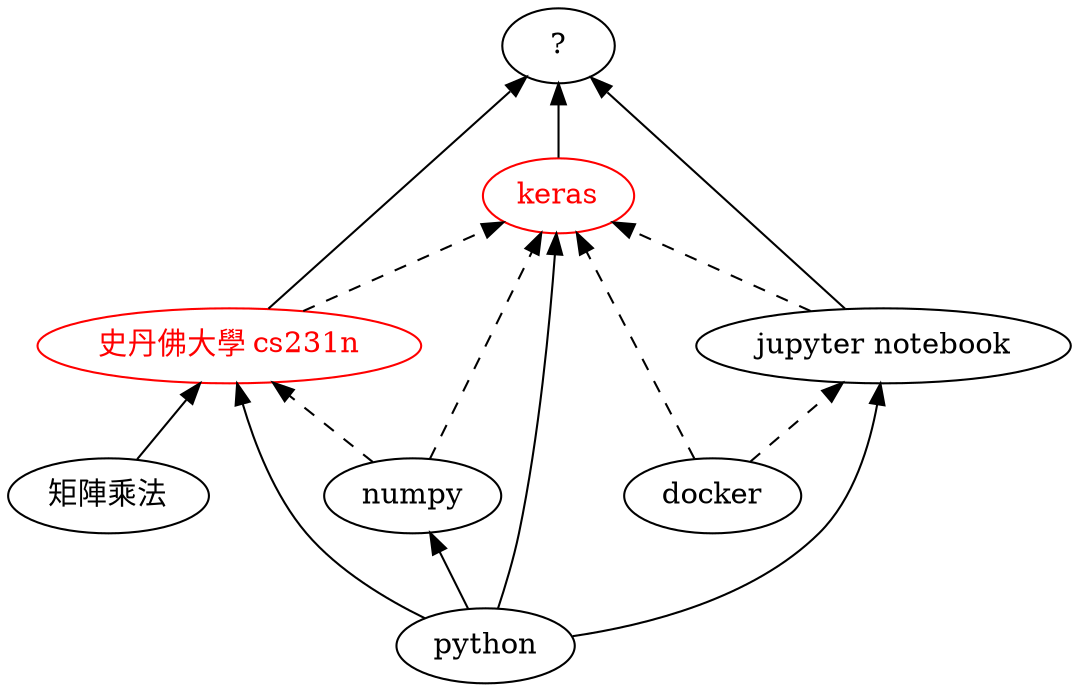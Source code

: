 digraph "不求甚解工程師的 「機器學習」 學習捷徑地圖" {

    rankdir = BT;
    overlap = scale;

    python [ label="python"; ];
    docker [ label="docker"; ];
    jupyter [ label="jupyter notebook"; ];
    mat_mul [ label="矩陣乘法"; ];
    cs231n [ label="史丹佛大學 cs231n"; color="red"; fontcolor="red"; ];
    keras [ label="keras"; color="red"; fontcolor="red"; ];
    numpy [ label="numpy"; ];
    advanced [ label="?"; ];

    python -> { numpy jupyter keras };
    numpy -> { cs231n keras } [ style="dashed" ];
    { mat_mul python } -> cs231n;
    { jupyter cs231n keras } -> advanced;

    docker -> { keras jupyter} [ style="dashed" ];
    { cs231n jupyter } -> keras [ style="dashed" ];
}

